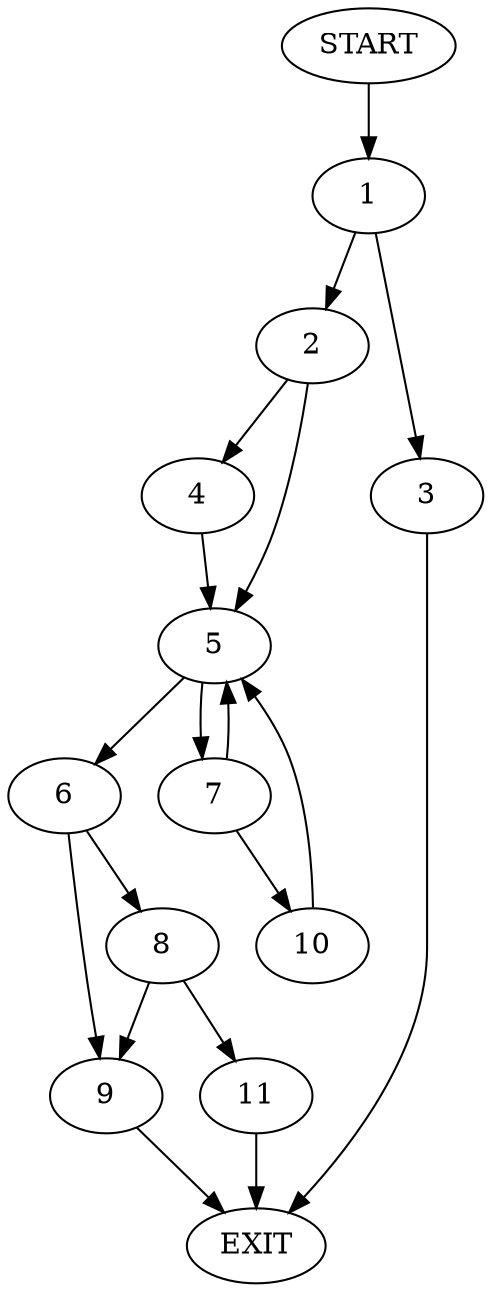 digraph {
0 [label="START"]
12 [label="EXIT"]
0 -> 1
1 -> 2
1 -> 3
3 -> 12
2 -> 4
2 -> 5
5 -> 6
5 -> 7
4 -> 5
6 -> 8
6 -> 9
7 -> 10
7 -> 5
10 -> 5
8 -> 11
8 -> 9
9 -> 12
11 -> 12
}
